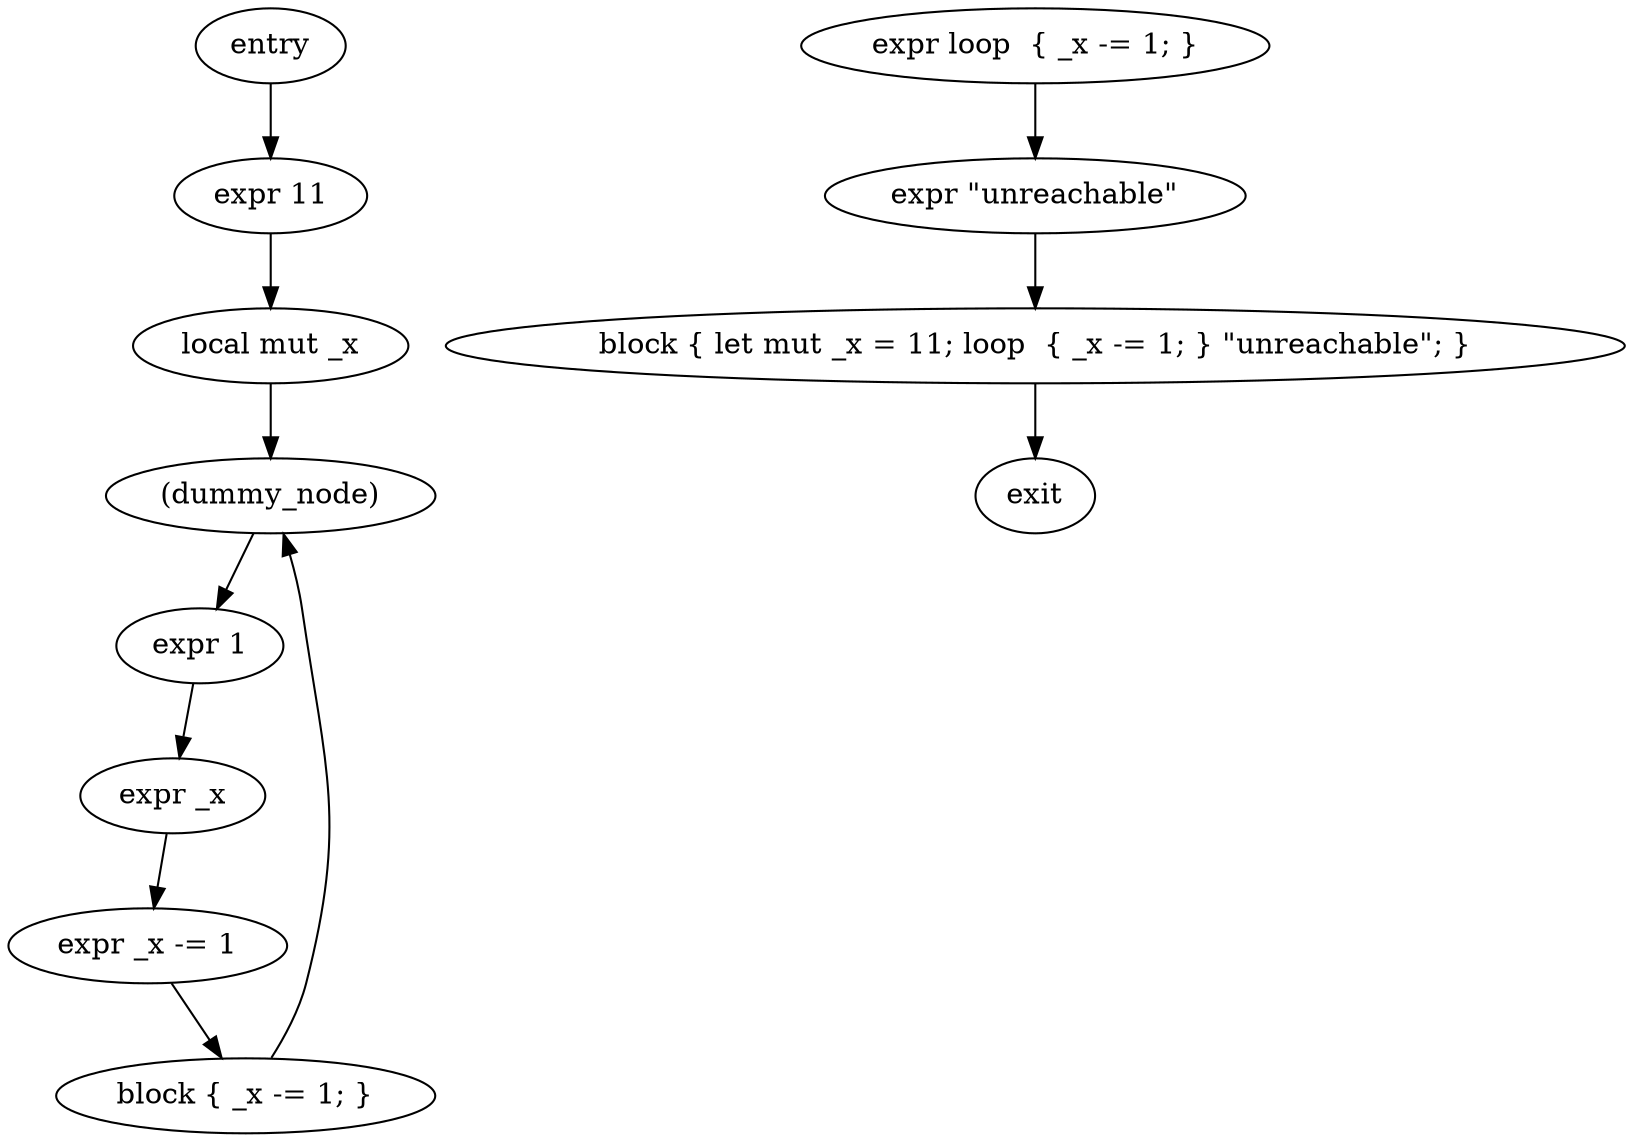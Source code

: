 digraph block {
    N0[label="entry"];
    N1[label="exit"];
    N2[label="expr 11"];
    N3[label="local mut _x"];
    N4[label="(dummy_node)"];
    N5[label="expr loop  { _x -= 1; }"];
    N6[label="expr 1"];
    N7[label="expr _x"];
    N8[label="expr _x -= 1"];
    N9[label="block { _x -= 1; }"];
    N10[label="expr \"unreachable\""];
    N11[label="block { let mut _x = 11; loop  { _x -= 1; } \"unreachable\"; }"];
    N0 -> N2;
    N2 -> N3;
    N3 -> N4;
    N4 -> N6;
    N6 -> N7;
    N7 -> N8;
    N8 -> N9;
    N9 -> N4;
    N5 -> N10;
    N10 -> N11;
    N11 -> N1;
}

